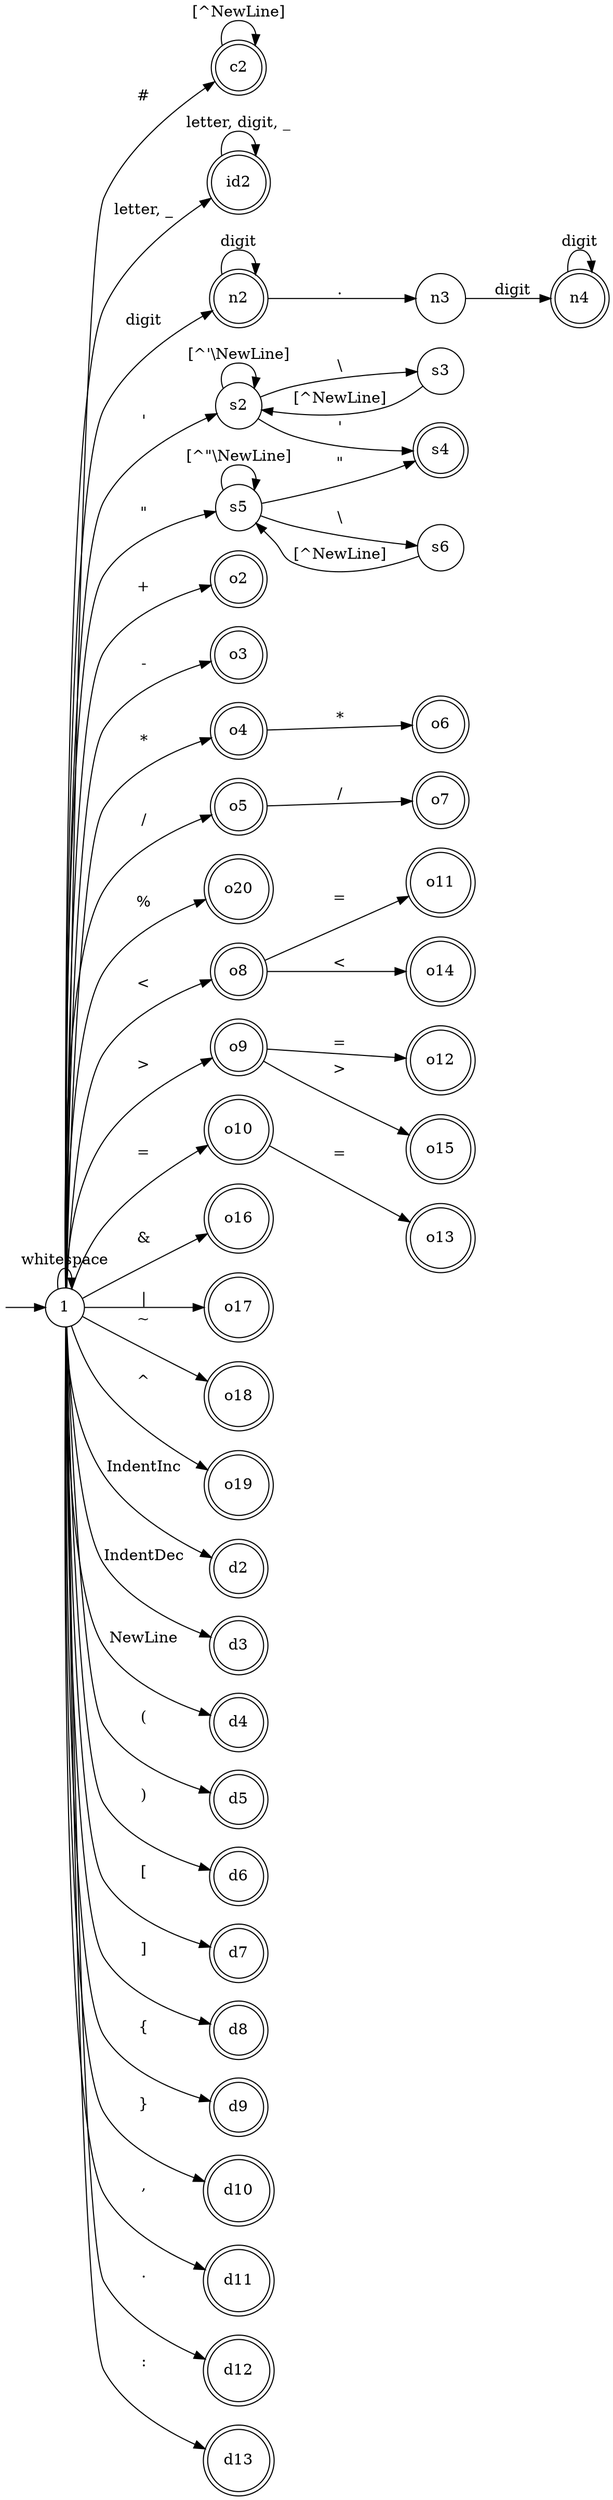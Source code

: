 digraph G {
    rankdir = LR
    node[shape=circle]
    0[label="",color=transparent, width=0]
    0->1
    //ignore whitespace characters
    1->1[label="whitespace"]
    //comment
    c2[shape=doublecircle]
    1 ->c2[label="#"]
    c2->c2[label="[^NewLine]"]
    //identifier
    id2[shape=doublecircle]
    1  ->id2[label="letter, _"]
    id2->id2[label="letter, digit, _"]
    //number
    n2[shape=doublecircle]
    n4[shape=doublecircle]
    1 ->n2[label="digit"]
    n2->n2[label="digit"]
    n2->n3[label="."]
    n3->n4[label="digit"]
    n4->n4[label="digit"]
    //str
    s4[shape=doublecircle]
    1 ->s2[label="'"]
    s2->s2[label="[^'\\NewLine]"]
    s2->s3[label="\\"]
    s3->s2[label="[^NewLine]"]
    s2->s4[label="'"]
    1 ->s5[label="\""]
    s5->s5[label="[^\"\\NewLine]"]
    s5->s6[label="\\"]
    s6->s5[label="[^NewLine]"]
    s5->s4[label="\""]
    //op
    //op-arithmetic
    o2,o3,o4,o5,o6,o7,o20[shape=doublecircle]
    1->o2[label="+"]
    1->o3[label="-"]
    1->o4[label="*"]
    1->o5[label="/"]
    1->o20[label="%"]
    o4->o6[label="*"]
    o5->o7[label="/"]
    //op-compare
    o8,o9,o10,o11,o12,o13[shape=doublecircle]
    1->o8[label="<"]
    1->o9[label=">"]
    1->o10[label="="]
    o8->o11[label="="]
    o9->o12[label="="]
    o10->o13[label="="]
    //op-bitwise
    o14,o15,o16,o17,o18,o19[shape=doublecircle]
    o8->o14[label="<"]
    o9->o15[label=">"]
    1->o16[label="&"]
    1->o17[label="|"]
    1->o18[label="~"]
    1->o19[label="^"]
    //delimiter
    d2,d3,d4,d5,d6,d7,d8,d9,d10,d11,d12,d13[shape=doublecircle]
    1->d2[label="IndentInc"]
    1->d3[label="IndentDec"]
    1->d4[label="NewLine"]
    1->d5[label="("]
    1->d6[label=")"]
    1->d7[label="["]
    1->d8[label="]"]
    1->d9[label="{"]
    1->d10[label="}"]
    1->d11[label=","]
    1->d12[label="."]
    1->d13[label=":"]
}